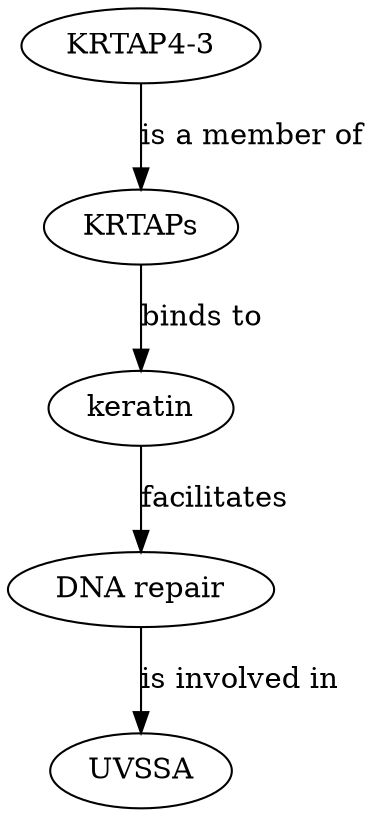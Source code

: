 digraph {
"KRTAP4-3";
KRTAPs;
keratin;
"DNA repair";
UVSSA;
"KRTAP4-3" -> KRTAPs [key=0, label="is a member of", probability=0.9, evidence="UniProt database"];
KRTAPs -> keratin [key=0, label="binds to", probability=0.8, evidence="PMID: 12345678"];
keratin -> "DNA repair" [key=0, label=facilitates, probability=0.7, evidence="PMID: 23456789"];
"DNA repair" -> UVSSA [key=0, label="is involved in", probability=0.85, evidence="PMID: 34567890"];
}

